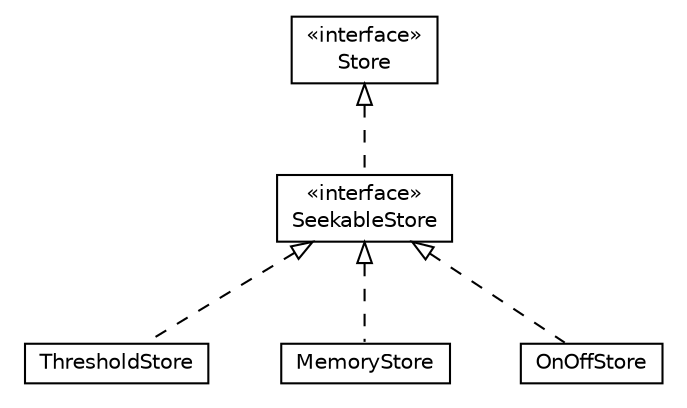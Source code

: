 #!/usr/local/bin/dot
#
# Class diagram 
# Generated by UMLGraph version 5.1 (http://www.umlgraph.org/)
#

digraph G {
	edge [fontname="Helvetica",fontsize=10,labelfontname="Helvetica",labelfontsize=10];
	node [fontname="Helvetica",fontsize=10,shape=plaintext];
	nodesep=0.25;
	ranksep=0.5;
	// com.gc.iotools.stream.store.ThresholdStore
	c78 [label=<<table title="com.gc.iotools.stream.store.ThresholdStore" border="0" cellborder="1" cellspacing="0" cellpadding="2" port="p" href="./ThresholdStore.html">
		<tr><td><table border="0" cellspacing="0" cellpadding="1">
<tr><td align="center" balign="center"> ThresholdStore </td></tr>
		</table></td></tr>
		</table>>, fontname="Helvetica", fontcolor="black", fontsize=10.0];
	// com.gc.iotools.stream.store.Store
	c79 [label=<<table title="com.gc.iotools.stream.store.Store" border="0" cellborder="1" cellspacing="0" cellpadding="2" port="p" href="./Store.html">
		<tr><td><table border="0" cellspacing="0" cellpadding="1">
<tr><td align="center" balign="center"> &#171;interface&#187; </td></tr>
<tr><td align="center" balign="center"> Store </td></tr>
		</table></td></tr>
		</table>>, fontname="Helvetica", fontcolor="black", fontsize=10.0];
	// com.gc.iotools.stream.store.SeekableStore
	c80 [label=<<table title="com.gc.iotools.stream.store.SeekableStore" border="0" cellborder="1" cellspacing="0" cellpadding="2" port="p" href="./SeekableStore.html">
		<tr><td><table border="0" cellspacing="0" cellpadding="1">
<tr><td align="center" balign="center"> &#171;interface&#187; </td></tr>
<tr><td align="center" balign="center"> SeekableStore </td></tr>
		</table></td></tr>
		</table>>, fontname="Helvetica", fontcolor="black", fontsize=10.0];
	// com.gc.iotools.stream.store.MemoryStore
	c81 [label=<<table title="com.gc.iotools.stream.store.MemoryStore" border="0" cellborder="1" cellspacing="0" cellpadding="2" port="p" href="./MemoryStore.html">
		<tr><td><table border="0" cellspacing="0" cellpadding="1">
<tr><td align="center" balign="center"> MemoryStore </td></tr>
		</table></td></tr>
		</table>>, fontname="Helvetica", fontcolor="black", fontsize=10.0];
	// com.gc.iotools.stream.store.OnOffStore
	c82 [label=<<table title="com.gc.iotools.stream.store.OnOffStore" border="0" cellborder="1" cellspacing="0" cellpadding="2" port="p" href="./OnOffStore.html">
		<tr><td><table border="0" cellspacing="0" cellpadding="1">
<tr><td align="center" balign="center"> OnOffStore </td></tr>
		</table></td></tr>
		</table>>, fontname="Helvetica", fontcolor="black", fontsize=10.0];
	//com.gc.iotools.stream.store.ThresholdStore implements com.gc.iotools.stream.store.SeekableStore
	c80:p -> c78:p [dir=back,arrowtail=empty,style=dashed];
	//com.gc.iotools.stream.store.SeekableStore implements com.gc.iotools.stream.store.Store
	c79:p -> c80:p [dir=back,arrowtail=empty,style=dashed];
	//com.gc.iotools.stream.store.MemoryStore implements com.gc.iotools.stream.store.SeekableStore
	c80:p -> c81:p [dir=back,arrowtail=empty,style=dashed];
	//com.gc.iotools.stream.store.OnOffStore implements com.gc.iotools.stream.store.SeekableStore
	c80:p -> c82:p [dir=back,arrowtail=empty,style=dashed];
}

